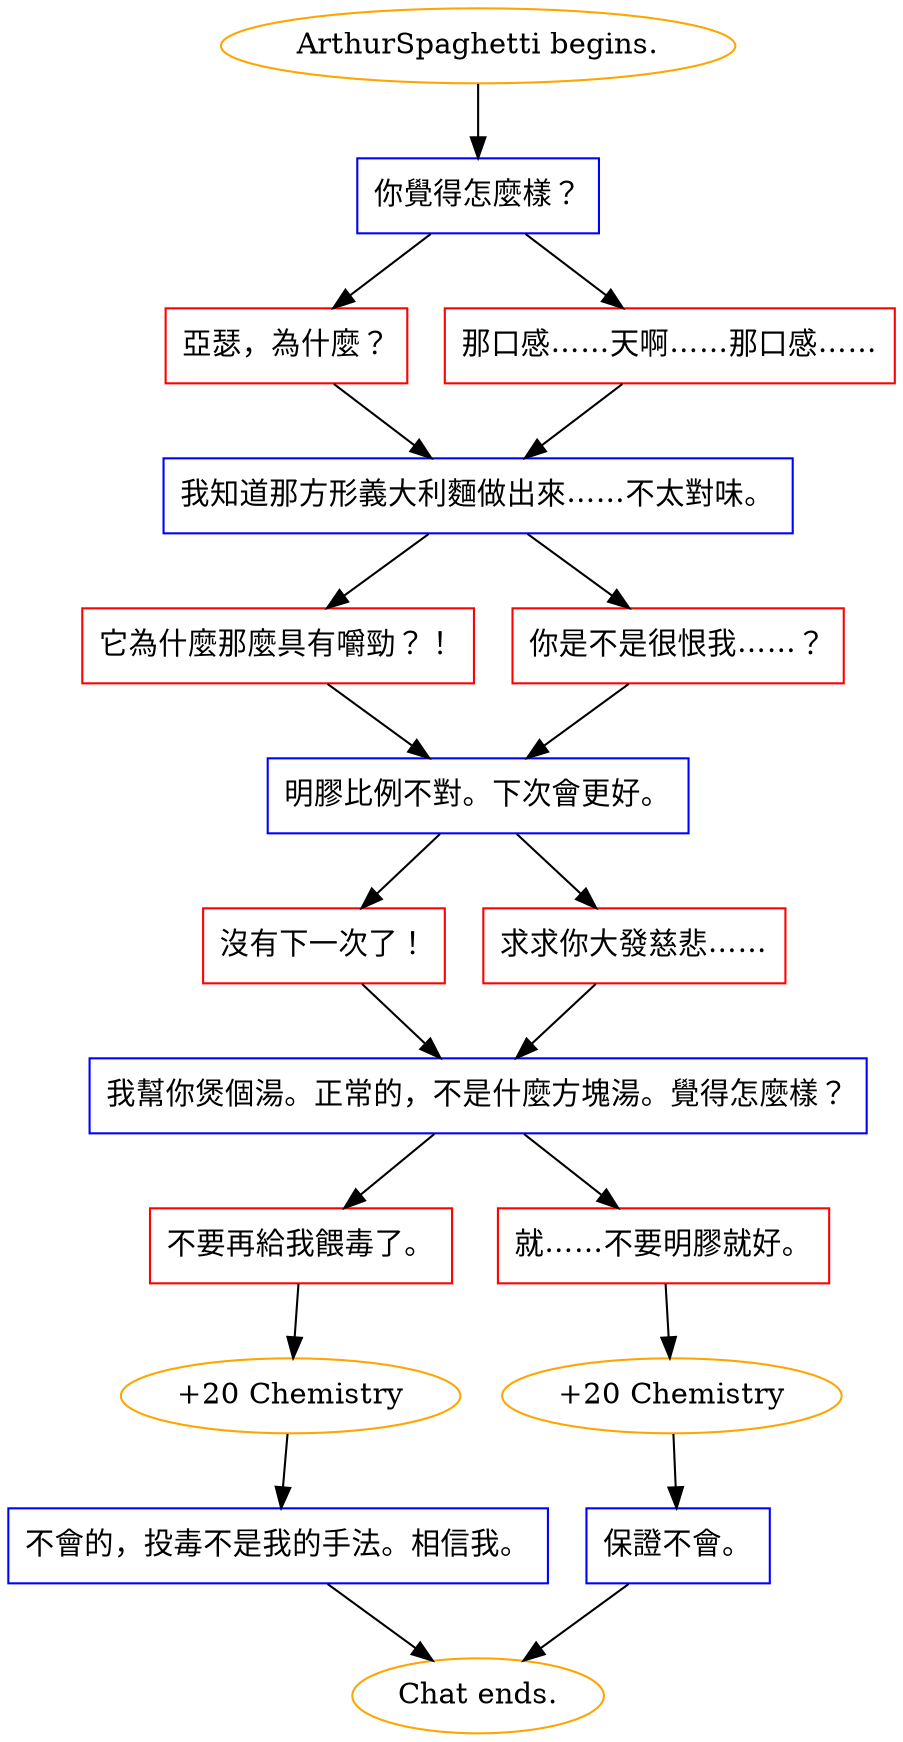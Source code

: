 digraph {
	"ArthurSpaghetti begins." [color=orange];
		"ArthurSpaghetti begins." -> j1998019575;
	j1998019575 [label="你覺得怎麼樣？",shape=box,color=blue];
		j1998019575 -> j217657311;
		j1998019575 -> j4801008;
	j217657311 [label="亞瑟，為什麼？",shape=box,color=red];
		j217657311 -> j1900575417;
	j4801008 [label="那口感……天啊……那口感……",shape=box,color=red];
		j4801008 -> j1900575417;
	j1900575417 [label="我知道那方形義大利麵做出來……不太對味。",shape=box,color=blue];
		j1900575417 -> j3175320028;
		j1900575417 -> j3382242543;
	j3175320028 [label="它為什麼那麼具有嚼勁？！",shape=box,color=red];
		j3175320028 -> j3337495209;
	j3382242543 [label="你是不是很恨我……？",shape=box,color=red];
		j3382242543 -> j3337495209;
	j3337495209 [label="明膠比例不對。下次會更好。",shape=box,color=blue];
		j3337495209 -> j3209111470;
		j3337495209 -> j1780352301;
	j3209111470 [label="沒有下一次了！",shape=box,color=red];
		j3209111470 -> j1847320789;
	j1780352301 [label="求求你大發慈悲……",shape=box,color=red];
		j1780352301 -> j1847320789;
	j1847320789 [label="我幫你煲個湯。正常的，不是什麼方塊湯。覺得怎麼樣？",shape=box,color=blue];
		j1847320789 -> j2508923914;
		j1847320789 -> j1757833393;
	j2508923914 [label="不要再給我餵毒了。",shape=box,color=red];
		j2508923914 -> j2688420035;
	j1757833393 [label="就……不要明膠就好。",shape=box,color=red];
		j1757833393 -> j16076117;
	j2688420035 [label="+20 Chemistry",color=orange];
		j2688420035 -> j1152393131;
	j16076117 [label="+20 Chemistry",color=orange];
		j16076117 -> j875741741;
	j1152393131 [label="不會的，投毒不是我的手法。相信我。",shape=box,color=blue];
		j1152393131 -> "Chat ends.";
	j875741741 [label="保證不會。",shape=box,color=blue];
		j875741741 -> "Chat ends.";
	"Chat ends." [color=orange];
}